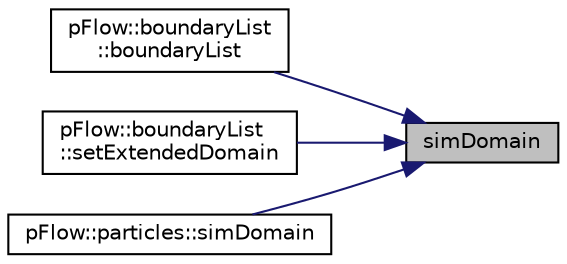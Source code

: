 digraph "simDomain"
{
 // LATEX_PDF_SIZE
  edge [fontname="Helvetica",fontsize="10",labelfontname="Helvetica",labelfontsize="10"];
  node [fontname="Helvetica",fontsize="10",shape=record];
  rankdir="RL";
  Node1 [label="simDomain",height=0.2,width=0.4,color="black", fillcolor="grey75", style="filled", fontcolor="black",tooltip=" "];
  Node1 -> Node2 [dir="back",color="midnightblue",fontsize="10",style="solid",fontname="Helvetica"];
  Node2 [label="pFlow::boundaryList\l::boundaryList",height=0.2,width=0.4,color="black", fillcolor="white", style="filled",URL="$classpFlow_1_1boundaryList.html#ad4d07539567ee384e42c62af4c20a241",tooltip=" "];
  Node1 -> Node3 [dir="back",color="midnightblue",fontsize="10",style="solid",fontname="Helvetica"];
  Node3 [label="pFlow::boundaryList\l::setExtendedDomain",height=0.2,width=0.4,color="black", fillcolor="white", style="filled",URL="$classpFlow_1_1boundaryList.html#ae163150fcbbb471626d01f31f921ef76",tooltip=" "];
  Node1 -> Node4 [dir="back",color="midnightblue",fontsize="10",style="solid",fontname="Helvetica"];
  Node4 [label="pFlow::particles::simDomain",height=0.2,width=0.4,color="black", fillcolor="white", style="filled",URL="$classpFlow_1_1particles.html#ab6e47ba73b45a9bdfe3aeb0e3d629b88",tooltip=" "];
}
